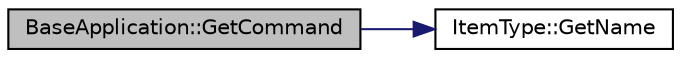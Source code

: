 digraph "BaseApplication::GetCommand"
{
 // LATEX_PDF_SIZE
  edge [fontname="Helvetica",fontsize="10",labelfontname="Helvetica",labelfontsize="10"];
  node [fontname="Helvetica",fontsize="10",shape=record];
  rankdir="LR";
  Node156 [label="BaseApplication::GetCommand",height=0.2,width=0.4,color="black", fillcolor="grey75", style="filled", fontcolor="black",tooltip="get a command from keyboard."];
  Node156 -> Node157 [color="midnightblue",fontsize="10",style="solid",fontname="Helvetica"];
  Node157 [label="ItemType::GetName",height=0.2,width=0.4,color="black", fillcolor="white", style="filled",URL="$class_item_type.html#a6a8650790e4d0c8a212574cf77e23cb9",tooltip="Get Item name."];
}
